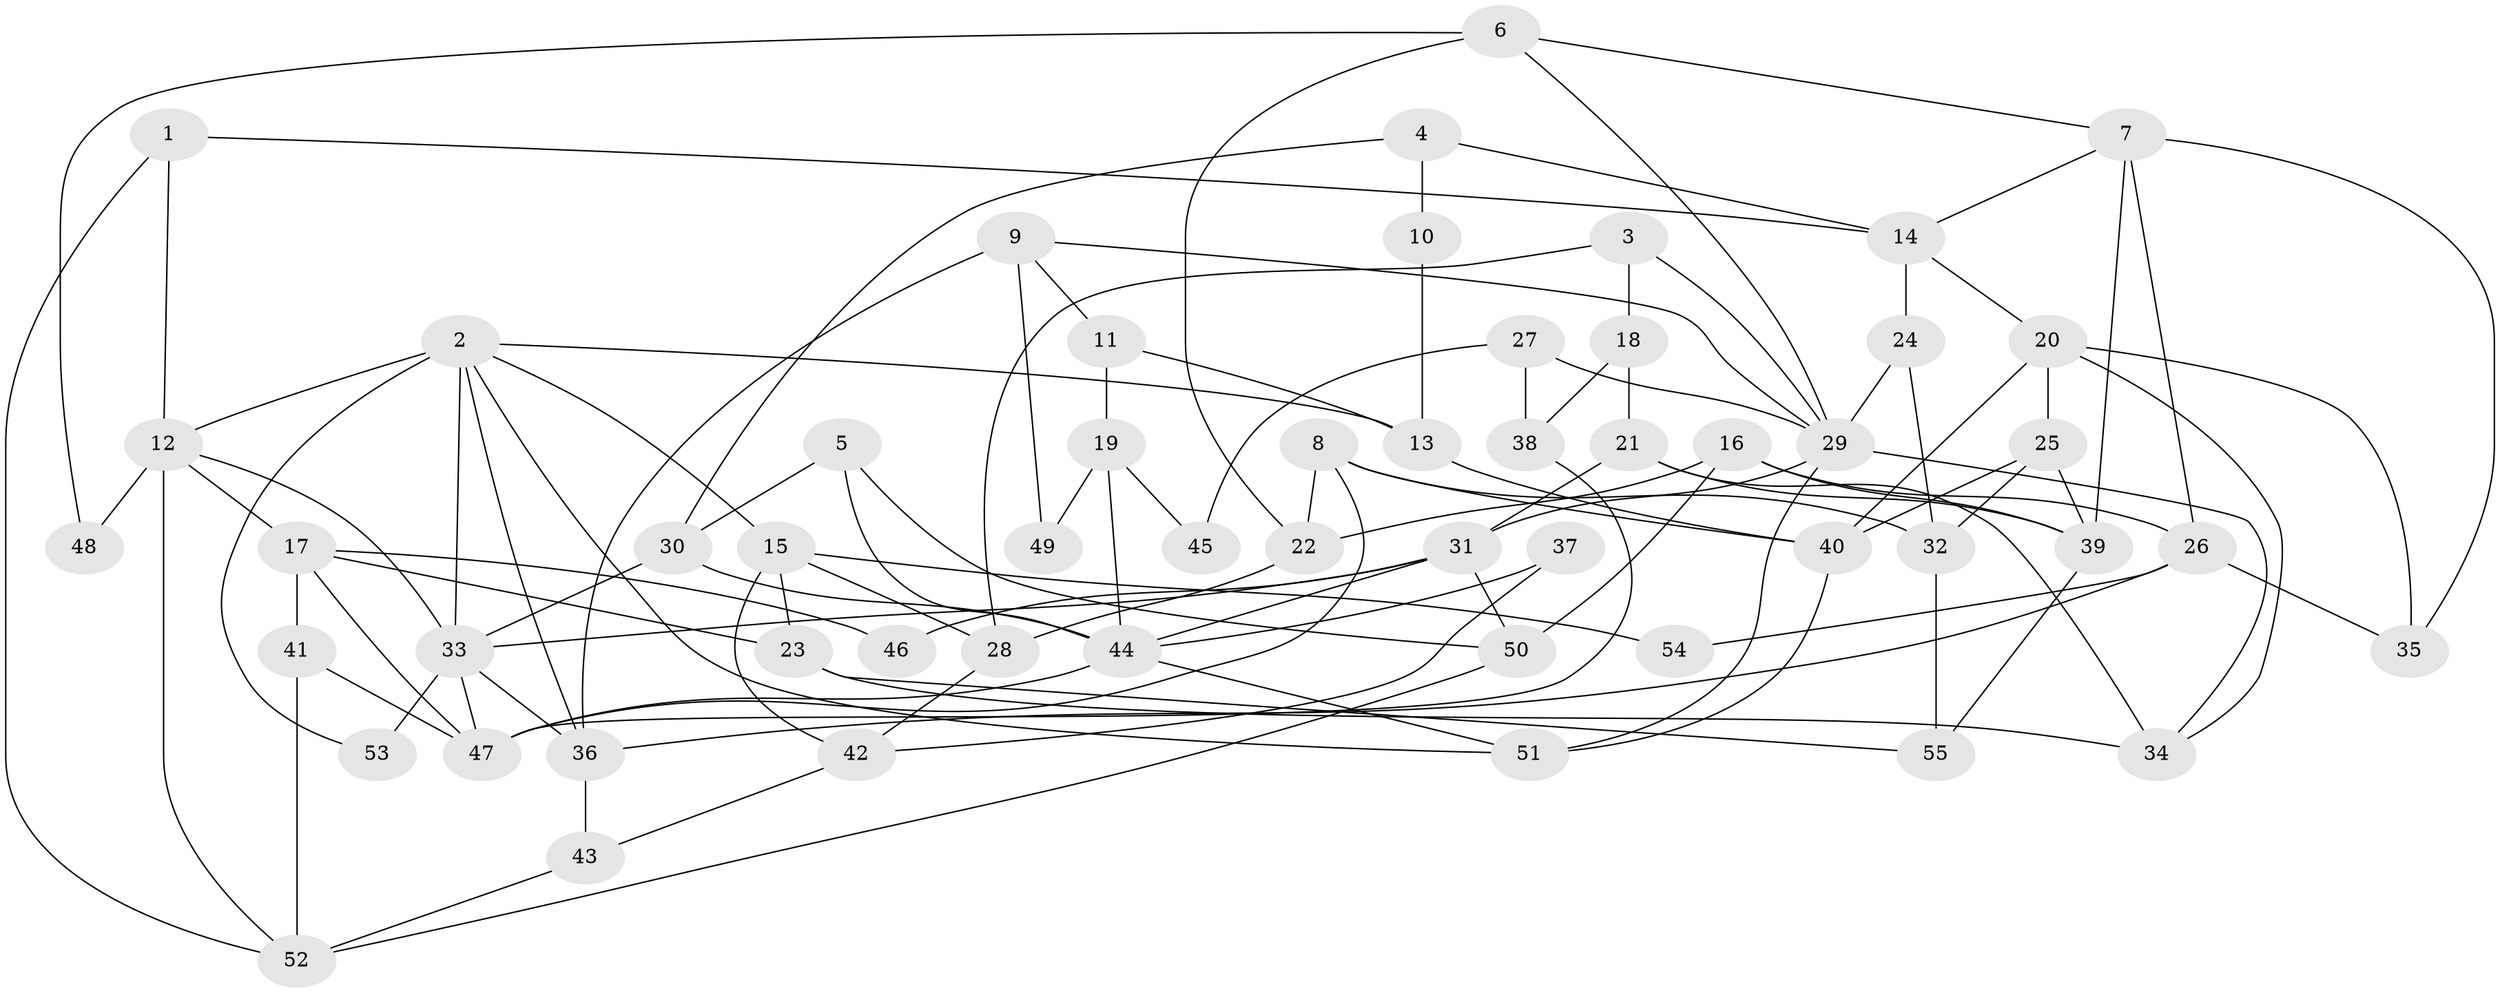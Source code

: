 // Generated by graph-tools (version 1.1) at 2025/26/03/09/25 03:26:22]
// undirected, 55 vertices, 110 edges
graph export_dot {
graph [start="1"]
  node [color=gray90,style=filled];
  1;
  2;
  3;
  4;
  5;
  6;
  7;
  8;
  9;
  10;
  11;
  12;
  13;
  14;
  15;
  16;
  17;
  18;
  19;
  20;
  21;
  22;
  23;
  24;
  25;
  26;
  27;
  28;
  29;
  30;
  31;
  32;
  33;
  34;
  35;
  36;
  37;
  38;
  39;
  40;
  41;
  42;
  43;
  44;
  45;
  46;
  47;
  48;
  49;
  50;
  51;
  52;
  53;
  54;
  55;
  1 -- 12;
  1 -- 52;
  1 -- 14;
  2 -- 33;
  2 -- 51;
  2 -- 12;
  2 -- 13;
  2 -- 15;
  2 -- 36;
  2 -- 53;
  3 -- 29;
  3 -- 28;
  3 -- 18;
  4 -- 30;
  4 -- 14;
  4 -- 10;
  5 -- 30;
  5 -- 50;
  5 -- 44;
  6 -- 22;
  6 -- 29;
  6 -- 7;
  6 -- 48;
  7 -- 26;
  7 -- 14;
  7 -- 35;
  7 -- 39;
  8 -- 47;
  8 -- 32;
  8 -- 22;
  8 -- 40;
  9 -- 36;
  9 -- 29;
  9 -- 11;
  9 -- 49;
  10 -- 13;
  11 -- 13;
  11 -- 19;
  12 -- 33;
  12 -- 17;
  12 -- 48;
  12 -- 52;
  13 -- 40;
  14 -- 20;
  14 -- 24;
  15 -- 28;
  15 -- 23;
  15 -- 42;
  15 -- 54;
  16 -- 39;
  16 -- 26;
  16 -- 22;
  16 -- 50;
  17 -- 23;
  17 -- 41;
  17 -- 46;
  17 -- 47;
  18 -- 21;
  18 -- 38;
  19 -- 44;
  19 -- 45;
  19 -- 49;
  20 -- 25;
  20 -- 34;
  20 -- 35;
  20 -- 40;
  21 -- 31;
  21 -- 39;
  21 -- 34;
  22 -- 28;
  23 -- 34;
  23 -- 55;
  24 -- 29;
  24 -- 32;
  25 -- 40;
  25 -- 39;
  25 -- 32;
  26 -- 36;
  26 -- 35;
  26 -- 54;
  27 -- 38;
  27 -- 29;
  27 -- 45;
  28 -- 42;
  29 -- 34;
  29 -- 51;
  29 -- 31;
  30 -- 33;
  30 -- 44;
  31 -- 50;
  31 -- 33;
  31 -- 44;
  31 -- 46;
  32 -- 55;
  33 -- 47;
  33 -- 36;
  33 -- 53;
  36 -- 43;
  37 -- 42;
  37 -- 44;
  38 -- 47;
  39 -- 55;
  40 -- 51;
  41 -- 47;
  41 -- 52;
  42 -- 43;
  43 -- 52;
  44 -- 47;
  44 -- 51;
  50 -- 52;
}
